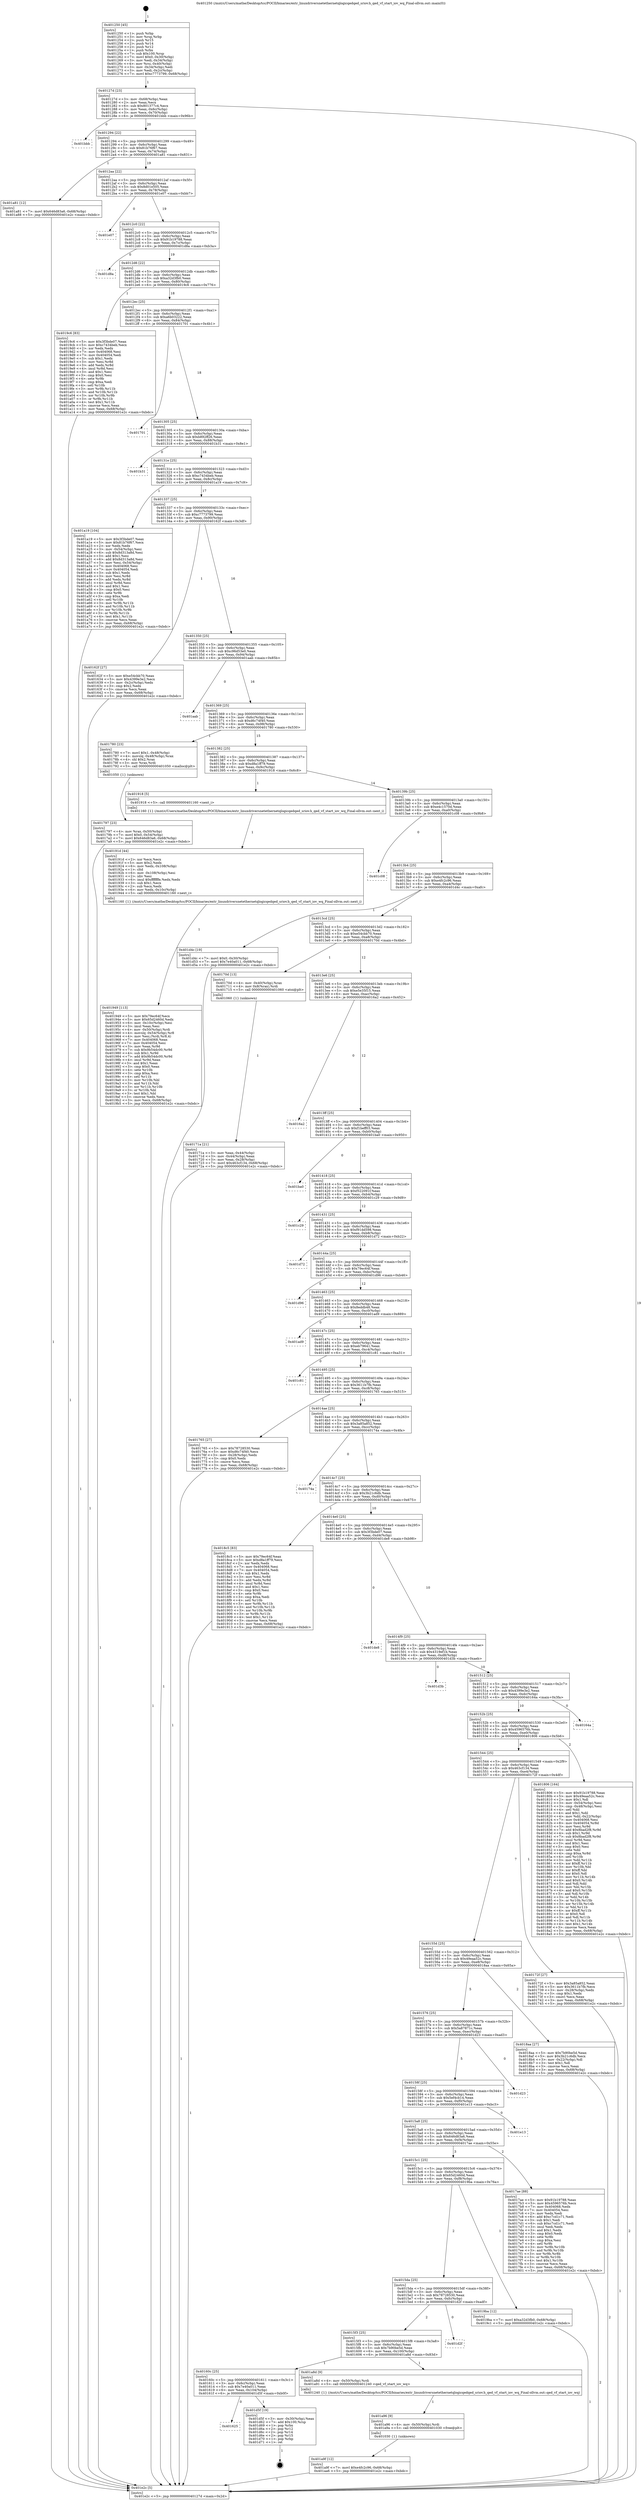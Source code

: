 digraph "0x401250" {
  label = "0x401250 (/mnt/c/Users/mathe/Desktop/tcc/POCII/binaries/extr_linuxdriversnetethernetqlogicqedqed_sriov.h_qed_vf_start_iov_wq_Final-ollvm.out::main(0))"
  labelloc = "t"
  node[shape=record]

  Entry [label="",width=0.3,height=0.3,shape=circle,fillcolor=black,style=filled]
  "0x40127d" [label="{
     0x40127d [23]\l
     | [instrs]\l
     &nbsp;&nbsp;0x40127d \<+3\>: mov -0x68(%rbp),%eax\l
     &nbsp;&nbsp;0x401280 \<+2\>: mov %eax,%ecx\l
     &nbsp;&nbsp;0x401282 \<+6\>: sub $0x801377c4,%ecx\l
     &nbsp;&nbsp;0x401288 \<+3\>: mov %eax,-0x6c(%rbp)\l
     &nbsp;&nbsp;0x40128b \<+3\>: mov %ecx,-0x70(%rbp)\l
     &nbsp;&nbsp;0x40128e \<+6\>: je 0000000000401bbb \<main+0x96b\>\l
  }"]
  "0x401bbb" [label="{
     0x401bbb\l
  }", style=dashed]
  "0x401294" [label="{
     0x401294 [22]\l
     | [instrs]\l
     &nbsp;&nbsp;0x401294 \<+5\>: jmp 0000000000401299 \<main+0x49\>\l
     &nbsp;&nbsp;0x401299 \<+3\>: mov -0x6c(%rbp),%eax\l
     &nbsp;&nbsp;0x40129c \<+5\>: sub $0x81b76f67,%eax\l
     &nbsp;&nbsp;0x4012a1 \<+3\>: mov %eax,-0x74(%rbp)\l
     &nbsp;&nbsp;0x4012a4 \<+6\>: je 0000000000401a81 \<main+0x831\>\l
  }"]
  Exit [label="",width=0.3,height=0.3,shape=circle,fillcolor=black,style=filled,peripheries=2]
  "0x401a81" [label="{
     0x401a81 [12]\l
     | [instrs]\l
     &nbsp;&nbsp;0x401a81 \<+7\>: movl $0x646d83a6,-0x68(%rbp)\l
     &nbsp;&nbsp;0x401a88 \<+5\>: jmp 0000000000401e2c \<main+0xbdc\>\l
  }"]
  "0x4012aa" [label="{
     0x4012aa [22]\l
     | [instrs]\l
     &nbsp;&nbsp;0x4012aa \<+5\>: jmp 00000000004012af \<main+0x5f\>\l
     &nbsp;&nbsp;0x4012af \<+3\>: mov -0x6c(%rbp),%eax\l
     &nbsp;&nbsp;0x4012b2 \<+5\>: sub $0x8d01e505,%eax\l
     &nbsp;&nbsp;0x4012b7 \<+3\>: mov %eax,-0x78(%rbp)\l
     &nbsp;&nbsp;0x4012ba \<+6\>: je 0000000000401e07 \<main+0xbb7\>\l
  }"]
  "0x401625" [label="{
     0x401625\l
  }", style=dashed]
  "0x401e07" [label="{
     0x401e07\l
  }", style=dashed]
  "0x4012c0" [label="{
     0x4012c0 [22]\l
     | [instrs]\l
     &nbsp;&nbsp;0x4012c0 \<+5\>: jmp 00000000004012c5 \<main+0x75\>\l
     &nbsp;&nbsp;0x4012c5 \<+3\>: mov -0x6c(%rbp),%eax\l
     &nbsp;&nbsp;0x4012c8 \<+5\>: sub $0x91b19788,%eax\l
     &nbsp;&nbsp;0x4012cd \<+3\>: mov %eax,-0x7c(%rbp)\l
     &nbsp;&nbsp;0x4012d0 \<+6\>: je 0000000000401d8a \<main+0xb3a\>\l
  }"]
  "0x401d5f" [label="{
     0x401d5f [19]\l
     | [instrs]\l
     &nbsp;&nbsp;0x401d5f \<+3\>: mov -0x30(%rbp),%eax\l
     &nbsp;&nbsp;0x401d62 \<+7\>: add $0x100,%rsp\l
     &nbsp;&nbsp;0x401d69 \<+1\>: pop %rbx\l
     &nbsp;&nbsp;0x401d6a \<+2\>: pop %r12\l
     &nbsp;&nbsp;0x401d6c \<+2\>: pop %r14\l
     &nbsp;&nbsp;0x401d6e \<+2\>: pop %r15\l
     &nbsp;&nbsp;0x401d70 \<+1\>: pop %rbp\l
     &nbsp;&nbsp;0x401d71 \<+1\>: ret\l
  }"]
  "0x401d8a" [label="{
     0x401d8a\l
  }", style=dashed]
  "0x4012d6" [label="{
     0x4012d6 [22]\l
     | [instrs]\l
     &nbsp;&nbsp;0x4012d6 \<+5\>: jmp 00000000004012db \<main+0x8b\>\l
     &nbsp;&nbsp;0x4012db \<+3\>: mov -0x6c(%rbp),%eax\l
     &nbsp;&nbsp;0x4012de \<+5\>: sub $0xa32d3fb0,%eax\l
     &nbsp;&nbsp;0x4012e3 \<+3\>: mov %eax,-0x80(%rbp)\l
     &nbsp;&nbsp;0x4012e6 \<+6\>: je 00000000004019c6 \<main+0x776\>\l
  }"]
  "0x401a9f" [label="{
     0x401a9f [12]\l
     | [instrs]\l
     &nbsp;&nbsp;0x401a9f \<+7\>: movl $0xe4fc2c96,-0x68(%rbp)\l
     &nbsp;&nbsp;0x401aa6 \<+5\>: jmp 0000000000401e2c \<main+0xbdc\>\l
  }"]
  "0x4019c6" [label="{
     0x4019c6 [83]\l
     | [instrs]\l
     &nbsp;&nbsp;0x4019c6 \<+5\>: mov $0x3f3bde07,%eax\l
     &nbsp;&nbsp;0x4019cb \<+5\>: mov $0xc7434beb,%ecx\l
     &nbsp;&nbsp;0x4019d0 \<+2\>: xor %edx,%edx\l
     &nbsp;&nbsp;0x4019d2 \<+7\>: mov 0x404068,%esi\l
     &nbsp;&nbsp;0x4019d9 \<+7\>: mov 0x404054,%edi\l
     &nbsp;&nbsp;0x4019e0 \<+3\>: sub $0x1,%edx\l
     &nbsp;&nbsp;0x4019e3 \<+3\>: mov %esi,%r8d\l
     &nbsp;&nbsp;0x4019e6 \<+3\>: add %edx,%r8d\l
     &nbsp;&nbsp;0x4019e9 \<+4\>: imul %r8d,%esi\l
     &nbsp;&nbsp;0x4019ed \<+3\>: and $0x1,%esi\l
     &nbsp;&nbsp;0x4019f0 \<+3\>: cmp $0x0,%esi\l
     &nbsp;&nbsp;0x4019f3 \<+4\>: sete %r9b\l
     &nbsp;&nbsp;0x4019f7 \<+3\>: cmp $0xa,%edi\l
     &nbsp;&nbsp;0x4019fa \<+4\>: setl %r10b\l
     &nbsp;&nbsp;0x4019fe \<+3\>: mov %r9b,%r11b\l
     &nbsp;&nbsp;0x401a01 \<+3\>: and %r10b,%r11b\l
     &nbsp;&nbsp;0x401a04 \<+3\>: xor %r10b,%r9b\l
     &nbsp;&nbsp;0x401a07 \<+3\>: or %r9b,%r11b\l
     &nbsp;&nbsp;0x401a0a \<+4\>: test $0x1,%r11b\l
     &nbsp;&nbsp;0x401a0e \<+3\>: cmovne %ecx,%eax\l
     &nbsp;&nbsp;0x401a11 \<+3\>: mov %eax,-0x68(%rbp)\l
     &nbsp;&nbsp;0x401a14 \<+5\>: jmp 0000000000401e2c \<main+0xbdc\>\l
  }"]
  "0x4012ec" [label="{
     0x4012ec [25]\l
     | [instrs]\l
     &nbsp;&nbsp;0x4012ec \<+5\>: jmp 00000000004012f1 \<main+0xa1\>\l
     &nbsp;&nbsp;0x4012f1 \<+3\>: mov -0x6c(%rbp),%eax\l
     &nbsp;&nbsp;0x4012f4 \<+5\>: sub $0xa6b03222,%eax\l
     &nbsp;&nbsp;0x4012f9 \<+6\>: mov %eax,-0x84(%rbp)\l
     &nbsp;&nbsp;0x4012ff \<+6\>: je 0000000000401701 \<main+0x4b1\>\l
  }"]
  "0x401a96" [label="{
     0x401a96 [9]\l
     | [instrs]\l
     &nbsp;&nbsp;0x401a96 \<+4\>: mov -0x50(%rbp),%rdi\l
     &nbsp;&nbsp;0x401a9a \<+5\>: call 0000000000401030 \<free@plt\>\l
     | [calls]\l
     &nbsp;&nbsp;0x401030 \{1\} (unknown)\l
  }"]
  "0x401701" [label="{
     0x401701\l
  }", style=dashed]
  "0x401305" [label="{
     0x401305 [25]\l
     | [instrs]\l
     &nbsp;&nbsp;0x401305 \<+5\>: jmp 000000000040130a \<main+0xba\>\l
     &nbsp;&nbsp;0x40130a \<+3\>: mov -0x6c(%rbp),%eax\l
     &nbsp;&nbsp;0x40130d \<+5\>: sub $0xb892ff26,%eax\l
     &nbsp;&nbsp;0x401312 \<+6\>: mov %eax,-0x88(%rbp)\l
     &nbsp;&nbsp;0x401318 \<+6\>: je 0000000000401b31 \<main+0x8e1\>\l
  }"]
  "0x40160c" [label="{
     0x40160c [25]\l
     | [instrs]\l
     &nbsp;&nbsp;0x40160c \<+5\>: jmp 0000000000401611 \<main+0x3c1\>\l
     &nbsp;&nbsp;0x401611 \<+3\>: mov -0x6c(%rbp),%eax\l
     &nbsp;&nbsp;0x401614 \<+5\>: sub $0x7e40a011,%eax\l
     &nbsp;&nbsp;0x401619 \<+6\>: mov %eax,-0x104(%rbp)\l
     &nbsp;&nbsp;0x40161f \<+6\>: je 0000000000401d5f \<main+0xb0f\>\l
  }"]
  "0x401b31" [label="{
     0x401b31\l
  }", style=dashed]
  "0x40131e" [label="{
     0x40131e [25]\l
     | [instrs]\l
     &nbsp;&nbsp;0x40131e \<+5\>: jmp 0000000000401323 \<main+0xd3\>\l
     &nbsp;&nbsp;0x401323 \<+3\>: mov -0x6c(%rbp),%eax\l
     &nbsp;&nbsp;0x401326 \<+5\>: sub $0xc7434beb,%eax\l
     &nbsp;&nbsp;0x40132b \<+6\>: mov %eax,-0x8c(%rbp)\l
     &nbsp;&nbsp;0x401331 \<+6\>: je 0000000000401a19 \<main+0x7c9\>\l
  }"]
  "0x401a8d" [label="{
     0x401a8d [9]\l
     | [instrs]\l
     &nbsp;&nbsp;0x401a8d \<+4\>: mov -0x50(%rbp),%rdi\l
     &nbsp;&nbsp;0x401a91 \<+5\>: call 0000000000401240 \<qed_vf_start_iov_wq\>\l
     | [calls]\l
     &nbsp;&nbsp;0x401240 \{1\} (/mnt/c/Users/mathe/Desktop/tcc/POCII/binaries/extr_linuxdriversnetethernetqlogicqedqed_sriov.h_qed_vf_start_iov_wq_Final-ollvm.out::qed_vf_start_iov_wq)\l
  }"]
  "0x401a19" [label="{
     0x401a19 [104]\l
     | [instrs]\l
     &nbsp;&nbsp;0x401a19 \<+5\>: mov $0x3f3bde07,%eax\l
     &nbsp;&nbsp;0x401a1e \<+5\>: mov $0x81b76f67,%ecx\l
     &nbsp;&nbsp;0x401a23 \<+2\>: xor %edx,%edx\l
     &nbsp;&nbsp;0x401a25 \<+3\>: mov -0x54(%rbp),%esi\l
     &nbsp;&nbsp;0x401a28 \<+6\>: sub $0x8d313a8d,%esi\l
     &nbsp;&nbsp;0x401a2e \<+3\>: add $0x1,%esi\l
     &nbsp;&nbsp;0x401a31 \<+6\>: add $0x8d313a8d,%esi\l
     &nbsp;&nbsp;0x401a37 \<+3\>: mov %esi,-0x54(%rbp)\l
     &nbsp;&nbsp;0x401a3a \<+7\>: mov 0x404068,%esi\l
     &nbsp;&nbsp;0x401a41 \<+7\>: mov 0x404054,%edi\l
     &nbsp;&nbsp;0x401a48 \<+3\>: sub $0x1,%edx\l
     &nbsp;&nbsp;0x401a4b \<+3\>: mov %esi,%r8d\l
     &nbsp;&nbsp;0x401a4e \<+3\>: add %edx,%r8d\l
     &nbsp;&nbsp;0x401a51 \<+4\>: imul %r8d,%esi\l
     &nbsp;&nbsp;0x401a55 \<+3\>: and $0x1,%esi\l
     &nbsp;&nbsp;0x401a58 \<+3\>: cmp $0x0,%esi\l
     &nbsp;&nbsp;0x401a5b \<+4\>: sete %r9b\l
     &nbsp;&nbsp;0x401a5f \<+3\>: cmp $0xa,%edi\l
     &nbsp;&nbsp;0x401a62 \<+4\>: setl %r10b\l
     &nbsp;&nbsp;0x401a66 \<+3\>: mov %r9b,%r11b\l
     &nbsp;&nbsp;0x401a69 \<+3\>: and %r10b,%r11b\l
     &nbsp;&nbsp;0x401a6c \<+3\>: xor %r10b,%r9b\l
     &nbsp;&nbsp;0x401a6f \<+3\>: or %r9b,%r11b\l
     &nbsp;&nbsp;0x401a72 \<+4\>: test $0x1,%r11b\l
     &nbsp;&nbsp;0x401a76 \<+3\>: cmovne %ecx,%eax\l
     &nbsp;&nbsp;0x401a79 \<+3\>: mov %eax,-0x68(%rbp)\l
     &nbsp;&nbsp;0x401a7c \<+5\>: jmp 0000000000401e2c \<main+0xbdc\>\l
  }"]
  "0x401337" [label="{
     0x401337 [25]\l
     | [instrs]\l
     &nbsp;&nbsp;0x401337 \<+5\>: jmp 000000000040133c \<main+0xec\>\l
     &nbsp;&nbsp;0x40133c \<+3\>: mov -0x6c(%rbp),%eax\l
     &nbsp;&nbsp;0x40133f \<+5\>: sub $0xc7773799,%eax\l
     &nbsp;&nbsp;0x401344 \<+6\>: mov %eax,-0x90(%rbp)\l
     &nbsp;&nbsp;0x40134a \<+6\>: je 000000000040162f \<main+0x3df\>\l
  }"]
  "0x4015f3" [label="{
     0x4015f3 [25]\l
     | [instrs]\l
     &nbsp;&nbsp;0x4015f3 \<+5\>: jmp 00000000004015f8 \<main+0x3a8\>\l
     &nbsp;&nbsp;0x4015f8 \<+3\>: mov -0x6c(%rbp),%eax\l
     &nbsp;&nbsp;0x4015fb \<+5\>: sub $0x7b90be5d,%eax\l
     &nbsp;&nbsp;0x401600 \<+6\>: mov %eax,-0x100(%rbp)\l
     &nbsp;&nbsp;0x401606 \<+6\>: je 0000000000401a8d \<main+0x83d\>\l
  }"]
  "0x40162f" [label="{
     0x40162f [27]\l
     | [instrs]\l
     &nbsp;&nbsp;0x40162f \<+5\>: mov $0xe54cbb70,%eax\l
     &nbsp;&nbsp;0x401634 \<+5\>: mov $0x4399e3e2,%ecx\l
     &nbsp;&nbsp;0x401639 \<+3\>: mov -0x2c(%rbp),%edx\l
     &nbsp;&nbsp;0x40163c \<+3\>: cmp $0x2,%edx\l
     &nbsp;&nbsp;0x40163f \<+3\>: cmovne %ecx,%eax\l
     &nbsp;&nbsp;0x401642 \<+3\>: mov %eax,-0x68(%rbp)\l
     &nbsp;&nbsp;0x401645 \<+5\>: jmp 0000000000401e2c \<main+0xbdc\>\l
  }"]
  "0x401350" [label="{
     0x401350 [25]\l
     | [instrs]\l
     &nbsp;&nbsp;0x401350 \<+5\>: jmp 0000000000401355 \<main+0x105\>\l
     &nbsp;&nbsp;0x401355 \<+3\>: mov -0x6c(%rbp),%eax\l
     &nbsp;&nbsp;0x401358 \<+5\>: sub $0xc96d53e0,%eax\l
     &nbsp;&nbsp;0x40135d \<+6\>: mov %eax,-0x94(%rbp)\l
     &nbsp;&nbsp;0x401363 \<+6\>: je 0000000000401aab \<main+0x85b\>\l
  }"]
  "0x401e2c" [label="{
     0x401e2c [5]\l
     | [instrs]\l
     &nbsp;&nbsp;0x401e2c \<+5\>: jmp 000000000040127d \<main+0x2d\>\l
  }"]
  "0x401250" [label="{
     0x401250 [45]\l
     | [instrs]\l
     &nbsp;&nbsp;0x401250 \<+1\>: push %rbp\l
     &nbsp;&nbsp;0x401251 \<+3\>: mov %rsp,%rbp\l
     &nbsp;&nbsp;0x401254 \<+2\>: push %r15\l
     &nbsp;&nbsp;0x401256 \<+2\>: push %r14\l
     &nbsp;&nbsp;0x401258 \<+2\>: push %r12\l
     &nbsp;&nbsp;0x40125a \<+1\>: push %rbx\l
     &nbsp;&nbsp;0x40125b \<+7\>: sub $0x100,%rsp\l
     &nbsp;&nbsp;0x401262 \<+7\>: movl $0x0,-0x30(%rbp)\l
     &nbsp;&nbsp;0x401269 \<+3\>: mov %edi,-0x34(%rbp)\l
     &nbsp;&nbsp;0x40126c \<+4\>: mov %rsi,-0x40(%rbp)\l
     &nbsp;&nbsp;0x401270 \<+3\>: mov -0x34(%rbp),%edi\l
     &nbsp;&nbsp;0x401273 \<+3\>: mov %edi,-0x2c(%rbp)\l
     &nbsp;&nbsp;0x401276 \<+7\>: movl $0xc7773799,-0x68(%rbp)\l
  }"]
  "0x401d2f" [label="{
     0x401d2f\l
  }", style=dashed]
  "0x401aab" [label="{
     0x401aab\l
  }", style=dashed]
  "0x401369" [label="{
     0x401369 [25]\l
     | [instrs]\l
     &nbsp;&nbsp;0x401369 \<+5\>: jmp 000000000040136e \<main+0x11e\>\l
     &nbsp;&nbsp;0x40136e \<+3\>: mov -0x6c(%rbp),%eax\l
     &nbsp;&nbsp;0x401371 \<+5\>: sub $0xd6c74f40,%eax\l
     &nbsp;&nbsp;0x401376 \<+6\>: mov %eax,-0x98(%rbp)\l
     &nbsp;&nbsp;0x40137c \<+6\>: je 0000000000401780 \<main+0x530\>\l
  }"]
  "0x4015da" [label="{
     0x4015da [25]\l
     | [instrs]\l
     &nbsp;&nbsp;0x4015da \<+5\>: jmp 00000000004015df \<main+0x38f\>\l
     &nbsp;&nbsp;0x4015df \<+3\>: mov -0x6c(%rbp),%eax\l
     &nbsp;&nbsp;0x4015e2 \<+5\>: sub $0x78728530,%eax\l
     &nbsp;&nbsp;0x4015e7 \<+6\>: mov %eax,-0xfc(%rbp)\l
     &nbsp;&nbsp;0x4015ed \<+6\>: je 0000000000401d2f \<main+0xadf\>\l
  }"]
  "0x401780" [label="{
     0x401780 [23]\l
     | [instrs]\l
     &nbsp;&nbsp;0x401780 \<+7\>: movl $0x1,-0x48(%rbp)\l
     &nbsp;&nbsp;0x401787 \<+4\>: movslq -0x48(%rbp),%rax\l
     &nbsp;&nbsp;0x40178b \<+4\>: shl $0x2,%rax\l
     &nbsp;&nbsp;0x40178f \<+3\>: mov %rax,%rdi\l
     &nbsp;&nbsp;0x401792 \<+5\>: call 0000000000401050 \<malloc@plt\>\l
     | [calls]\l
     &nbsp;&nbsp;0x401050 \{1\} (unknown)\l
  }"]
  "0x401382" [label="{
     0x401382 [25]\l
     | [instrs]\l
     &nbsp;&nbsp;0x401382 \<+5\>: jmp 0000000000401387 \<main+0x137\>\l
     &nbsp;&nbsp;0x401387 \<+3\>: mov -0x6c(%rbp),%eax\l
     &nbsp;&nbsp;0x40138a \<+5\>: sub $0xd8a1ff79,%eax\l
     &nbsp;&nbsp;0x40138f \<+6\>: mov %eax,-0x9c(%rbp)\l
     &nbsp;&nbsp;0x401395 \<+6\>: je 0000000000401918 \<main+0x6c8\>\l
  }"]
  "0x4019ba" [label="{
     0x4019ba [12]\l
     | [instrs]\l
     &nbsp;&nbsp;0x4019ba \<+7\>: movl $0xa32d3fb0,-0x68(%rbp)\l
     &nbsp;&nbsp;0x4019c1 \<+5\>: jmp 0000000000401e2c \<main+0xbdc\>\l
  }"]
  "0x401918" [label="{
     0x401918 [5]\l
     | [instrs]\l
     &nbsp;&nbsp;0x401918 \<+5\>: call 0000000000401160 \<next_i\>\l
     | [calls]\l
     &nbsp;&nbsp;0x401160 \{1\} (/mnt/c/Users/mathe/Desktop/tcc/POCII/binaries/extr_linuxdriversnetethernetqlogicqedqed_sriov.h_qed_vf_start_iov_wq_Final-ollvm.out::next_i)\l
  }"]
  "0x40139b" [label="{
     0x40139b [25]\l
     | [instrs]\l
     &nbsp;&nbsp;0x40139b \<+5\>: jmp 00000000004013a0 \<main+0x150\>\l
     &nbsp;&nbsp;0x4013a0 \<+3\>: mov -0x6c(%rbp),%eax\l
     &nbsp;&nbsp;0x4013a3 \<+5\>: sub $0xe4c1570d,%eax\l
     &nbsp;&nbsp;0x4013a8 \<+6\>: mov %eax,-0xa0(%rbp)\l
     &nbsp;&nbsp;0x4013ae \<+6\>: je 0000000000401c08 \<main+0x9b8\>\l
  }"]
  "0x401949" [label="{
     0x401949 [113]\l
     | [instrs]\l
     &nbsp;&nbsp;0x401949 \<+5\>: mov $0x79ec64f,%ecx\l
     &nbsp;&nbsp;0x40194e \<+5\>: mov $0x65d2460d,%edx\l
     &nbsp;&nbsp;0x401953 \<+6\>: mov -0x10c(%rbp),%esi\l
     &nbsp;&nbsp;0x401959 \<+3\>: imul %eax,%esi\l
     &nbsp;&nbsp;0x40195c \<+4\>: mov -0x50(%rbp),%rdi\l
     &nbsp;&nbsp;0x401960 \<+4\>: movslq -0x54(%rbp),%r8\l
     &nbsp;&nbsp;0x401964 \<+4\>: mov %esi,(%rdi,%r8,4)\l
     &nbsp;&nbsp;0x401968 \<+7\>: mov 0x404068,%eax\l
     &nbsp;&nbsp;0x40196f \<+7\>: mov 0x404054,%esi\l
     &nbsp;&nbsp;0x401976 \<+3\>: mov %eax,%r9d\l
     &nbsp;&nbsp;0x401979 \<+7\>: sub $0x9b54dc00,%r9d\l
     &nbsp;&nbsp;0x401980 \<+4\>: sub $0x1,%r9d\l
     &nbsp;&nbsp;0x401984 \<+7\>: add $0x9b54dc00,%r9d\l
     &nbsp;&nbsp;0x40198b \<+4\>: imul %r9d,%eax\l
     &nbsp;&nbsp;0x40198f \<+3\>: and $0x1,%eax\l
     &nbsp;&nbsp;0x401992 \<+3\>: cmp $0x0,%eax\l
     &nbsp;&nbsp;0x401995 \<+4\>: sete %r10b\l
     &nbsp;&nbsp;0x401999 \<+3\>: cmp $0xa,%esi\l
     &nbsp;&nbsp;0x40199c \<+4\>: setl %r11b\l
     &nbsp;&nbsp;0x4019a0 \<+3\>: mov %r10b,%bl\l
     &nbsp;&nbsp;0x4019a3 \<+3\>: and %r11b,%bl\l
     &nbsp;&nbsp;0x4019a6 \<+3\>: xor %r11b,%r10b\l
     &nbsp;&nbsp;0x4019a9 \<+3\>: or %r10b,%bl\l
     &nbsp;&nbsp;0x4019ac \<+3\>: test $0x1,%bl\l
     &nbsp;&nbsp;0x4019af \<+3\>: cmovne %edx,%ecx\l
     &nbsp;&nbsp;0x4019b2 \<+3\>: mov %ecx,-0x68(%rbp)\l
     &nbsp;&nbsp;0x4019b5 \<+5\>: jmp 0000000000401e2c \<main+0xbdc\>\l
  }"]
  "0x401c08" [label="{
     0x401c08\l
  }", style=dashed]
  "0x4013b4" [label="{
     0x4013b4 [25]\l
     | [instrs]\l
     &nbsp;&nbsp;0x4013b4 \<+5\>: jmp 00000000004013b9 \<main+0x169\>\l
     &nbsp;&nbsp;0x4013b9 \<+3\>: mov -0x6c(%rbp),%eax\l
     &nbsp;&nbsp;0x4013bc \<+5\>: sub $0xe4fc2c96,%eax\l
     &nbsp;&nbsp;0x4013c1 \<+6\>: mov %eax,-0xa4(%rbp)\l
     &nbsp;&nbsp;0x4013c7 \<+6\>: je 0000000000401d4c \<main+0xafc\>\l
  }"]
  "0x40191d" [label="{
     0x40191d [44]\l
     | [instrs]\l
     &nbsp;&nbsp;0x40191d \<+2\>: xor %ecx,%ecx\l
     &nbsp;&nbsp;0x40191f \<+5\>: mov $0x2,%edx\l
     &nbsp;&nbsp;0x401924 \<+6\>: mov %edx,-0x108(%rbp)\l
     &nbsp;&nbsp;0x40192a \<+1\>: cltd\l
     &nbsp;&nbsp;0x40192b \<+6\>: mov -0x108(%rbp),%esi\l
     &nbsp;&nbsp;0x401931 \<+2\>: idiv %esi\l
     &nbsp;&nbsp;0x401933 \<+6\>: imul $0xfffffffe,%edx,%edx\l
     &nbsp;&nbsp;0x401939 \<+3\>: sub $0x1,%ecx\l
     &nbsp;&nbsp;0x40193c \<+2\>: sub %ecx,%edx\l
     &nbsp;&nbsp;0x40193e \<+6\>: mov %edx,-0x10c(%rbp)\l
     &nbsp;&nbsp;0x401944 \<+5\>: call 0000000000401160 \<next_i\>\l
     | [calls]\l
     &nbsp;&nbsp;0x401160 \{1\} (/mnt/c/Users/mathe/Desktop/tcc/POCII/binaries/extr_linuxdriversnetethernetqlogicqedqed_sriov.h_qed_vf_start_iov_wq_Final-ollvm.out::next_i)\l
  }"]
  "0x401d4c" [label="{
     0x401d4c [19]\l
     | [instrs]\l
     &nbsp;&nbsp;0x401d4c \<+7\>: movl $0x0,-0x30(%rbp)\l
     &nbsp;&nbsp;0x401d53 \<+7\>: movl $0x7e40a011,-0x68(%rbp)\l
     &nbsp;&nbsp;0x401d5a \<+5\>: jmp 0000000000401e2c \<main+0xbdc\>\l
  }"]
  "0x4013cd" [label="{
     0x4013cd [25]\l
     | [instrs]\l
     &nbsp;&nbsp;0x4013cd \<+5\>: jmp 00000000004013d2 \<main+0x182\>\l
     &nbsp;&nbsp;0x4013d2 \<+3\>: mov -0x6c(%rbp),%eax\l
     &nbsp;&nbsp;0x4013d5 \<+5\>: sub $0xe54cbb70,%eax\l
     &nbsp;&nbsp;0x4013da \<+6\>: mov %eax,-0xa8(%rbp)\l
     &nbsp;&nbsp;0x4013e0 \<+6\>: je 000000000040170d \<main+0x4bd\>\l
  }"]
  "0x4015c1" [label="{
     0x4015c1 [25]\l
     | [instrs]\l
     &nbsp;&nbsp;0x4015c1 \<+5\>: jmp 00000000004015c6 \<main+0x376\>\l
     &nbsp;&nbsp;0x4015c6 \<+3\>: mov -0x6c(%rbp),%eax\l
     &nbsp;&nbsp;0x4015c9 \<+5\>: sub $0x65d2460d,%eax\l
     &nbsp;&nbsp;0x4015ce \<+6\>: mov %eax,-0xf8(%rbp)\l
     &nbsp;&nbsp;0x4015d4 \<+6\>: je 00000000004019ba \<main+0x76a\>\l
  }"]
  "0x40170d" [label="{
     0x40170d [13]\l
     | [instrs]\l
     &nbsp;&nbsp;0x40170d \<+4\>: mov -0x40(%rbp),%rax\l
     &nbsp;&nbsp;0x401711 \<+4\>: mov 0x8(%rax),%rdi\l
     &nbsp;&nbsp;0x401715 \<+5\>: call 0000000000401060 \<atoi@plt\>\l
     | [calls]\l
     &nbsp;&nbsp;0x401060 \{1\} (unknown)\l
  }"]
  "0x4013e6" [label="{
     0x4013e6 [25]\l
     | [instrs]\l
     &nbsp;&nbsp;0x4013e6 \<+5\>: jmp 00000000004013eb \<main+0x19b\>\l
     &nbsp;&nbsp;0x4013eb \<+3\>: mov -0x6c(%rbp),%eax\l
     &nbsp;&nbsp;0x4013ee \<+5\>: sub $0xe5e35f15,%eax\l
     &nbsp;&nbsp;0x4013f3 \<+6\>: mov %eax,-0xac(%rbp)\l
     &nbsp;&nbsp;0x4013f9 \<+6\>: je 00000000004016a2 \<main+0x452\>\l
  }"]
  "0x40171a" [label="{
     0x40171a [21]\l
     | [instrs]\l
     &nbsp;&nbsp;0x40171a \<+3\>: mov %eax,-0x44(%rbp)\l
     &nbsp;&nbsp;0x40171d \<+3\>: mov -0x44(%rbp),%eax\l
     &nbsp;&nbsp;0x401720 \<+3\>: mov %eax,-0x28(%rbp)\l
     &nbsp;&nbsp;0x401723 \<+7\>: movl $0x463cf134,-0x68(%rbp)\l
     &nbsp;&nbsp;0x40172a \<+5\>: jmp 0000000000401e2c \<main+0xbdc\>\l
  }"]
  "0x4017ae" [label="{
     0x4017ae [88]\l
     | [instrs]\l
     &nbsp;&nbsp;0x4017ae \<+5\>: mov $0x91b19788,%eax\l
     &nbsp;&nbsp;0x4017b3 \<+5\>: mov $0x4596576b,%ecx\l
     &nbsp;&nbsp;0x4017b8 \<+7\>: mov 0x404068,%edx\l
     &nbsp;&nbsp;0x4017bf \<+7\>: mov 0x404054,%esi\l
     &nbsp;&nbsp;0x4017c6 \<+2\>: mov %edx,%edi\l
     &nbsp;&nbsp;0x4017c8 \<+6\>: add $0xc7cd1c71,%edi\l
     &nbsp;&nbsp;0x4017ce \<+3\>: sub $0x1,%edi\l
     &nbsp;&nbsp;0x4017d1 \<+6\>: sub $0xc7cd1c71,%edi\l
     &nbsp;&nbsp;0x4017d7 \<+3\>: imul %edi,%edx\l
     &nbsp;&nbsp;0x4017da \<+3\>: and $0x1,%edx\l
     &nbsp;&nbsp;0x4017dd \<+3\>: cmp $0x0,%edx\l
     &nbsp;&nbsp;0x4017e0 \<+4\>: sete %r8b\l
     &nbsp;&nbsp;0x4017e4 \<+3\>: cmp $0xa,%esi\l
     &nbsp;&nbsp;0x4017e7 \<+4\>: setl %r9b\l
     &nbsp;&nbsp;0x4017eb \<+3\>: mov %r8b,%r10b\l
     &nbsp;&nbsp;0x4017ee \<+3\>: and %r9b,%r10b\l
     &nbsp;&nbsp;0x4017f1 \<+3\>: xor %r9b,%r8b\l
     &nbsp;&nbsp;0x4017f4 \<+3\>: or %r8b,%r10b\l
     &nbsp;&nbsp;0x4017f7 \<+4\>: test $0x1,%r10b\l
     &nbsp;&nbsp;0x4017fb \<+3\>: cmovne %ecx,%eax\l
     &nbsp;&nbsp;0x4017fe \<+3\>: mov %eax,-0x68(%rbp)\l
     &nbsp;&nbsp;0x401801 \<+5\>: jmp 0000000000401e2c \<main+0xbdc\>\l
  }"]
  "0x4016a2" [label="{
     0x4016a2\l
  }", style=dashed]
  "0x4013ff" [label="{
     0x4013ff [25]\l
     | [instrs]\l
     &nbsp;&nbsp;0x4013ff \<+5\>: jmp 0000000000401404 \<main+0x1b4\>\l
     &nbsp;&nbsp;0x401404 \<+3\>: mov -0x6c(%rbp),%eax\l
     &nbsp;&nbsp;0x401407 \<+5\>: sub $0xf1beff03,%eax\l
     &nbsp;&nbsp;0x40140c \<+6\>: mov %eax,-0xb0(%rbp)\l
     &nbsp;&nbsp;0x401412 \<+6\>: je 0000000000401ba0 \<main+0x950\>\l
  }"]
  "0x4015a8" [label="{
     0x4015a8 [25]\l
     | [instrs]\l
     &nbsp;&nbsp;0x4015a8 \<+5\>: jmp 00000000004015ad \<main+0x35d\>\l
     &nbsp;&nbsp;0x4015ad \<+3\>: mov -0x6c(%rbp),%eax\l
     &nbsp;&nbsp;0x4015b0 \<+5\>: sub $0x646d83a6,%eax\l
     &nbsp;&nbsp;0x4015b5 \<+6\>: mov %eax,-0xf4(%rbp)\l
     &nbsp;&nbsp;0x4015bb \<+6\>: je 00000000004017ae \<main+0x55e\>\l
  }"]
  "0x401ba0" [label="{
     0x401ba0\l
  }", style=dashed]
  "0x401418" [label="{
     0x401418 [25]\l
     | [instrs]\l
     &nbsp;&nbsp;0x401418 \<+5\>: jmp 000000000040141d \<main+0x1cd\>\l
     &nbsp;&nbsp;0x40141d \<+3\>: mov -0x6c(%rbp),%eax\l
     &nbsp;&nbsp;0x401420 \<+5\>: sub $0xf522091f,%eax\l
     &nbsp;&nbsp;0x401425 \<+6\>: mov %eax,-0xb4(%rbp)\l
     &nbsp;&nbsp;0x40142b \<+6\>: je 0000000000401c29 \<main+0x9d9\>\l
  }"]
  "0x401e13" [label="{
     0x401e13\l
  }", style=dashed]
  "0x401c29" [label="{
     0x401c29\l
  }", style=dashed]
  "0x401431" [label="{
     0x401431 [25]\l
     | [instrs]\l
     &nbsp;&nbsp;0x401431 \<+5\>: jmp 0000000000401436 \<main+0x1e6\>\l
     &nbsp;&nbsp;0x401436 \<+3\>: mov -0x6c(%rbp),%eax\l
     &nbsp;&nbsp;0x401439 \<+5\>: sub $0xf91dd598,%eax\l
     &nbsp;&nbsp;0x40143e \<+6\>: mov %eax,-0xb8(%rbp)\l
     &nbsp;&nbsp;0x401444 \<+6\>: je 0000000000401d72 \<main+0xb22\>\l
  }"]
  "0x40158f" [label="{
     0x40158f [25]\l
     | [instrs]\l
     &nbsp;&nbsp;0x40158f \<+5\>: jmp 0000000000401594 \<main+0x344\>\l
     &nbsp;&nbsp;0x401594 \<+3\>: mov -0x6c(%rbp),%eax\l
     &nbsp;&nbsp;0x401597 \<+5\>: sub $0x5ef4cb14,%eax\l
     &nbsp;&nbsp;0x40159c \<+6\>: mov %eax,-0xf0(%rbp)\l
     &nbsp;&nbsp;0x4015a2 \<+6\>: je 0000000000401e13 \<main+0xbc3\>\l
  }"]
  "0x401d72" [label="{
     0x401d72\l
  }", style=dashed]
  "0x40144a" [label="{
     0x40144a [25]\l
     | [instrs]\l
     &nbsp;&nbsp;0x40144a \<+5\>: jmp 000000000040144f \<main+0x1ff\>\l
     &nbsp;&nbsp;0x40144f \<+3\>: mov -0x6c(%rbp),%eax\l
     &nbsp;&nbsp;0x401452 \<+5\>: sub $0x79ec64f,%eax\l
     &nbsp;&nbsp;0x401457 \<+6\>: mov %eax,-0xbc(%rbp)\l
     &nbsp;&nbsp;0x40145d \<+6\>: je 0000000000401d96 \<main+0xb46\>\l
  }"]
  "0x401d23" [label="{
     0x401d23\l
  }", style=dashed]
  "0x401d96" [label="{
     0x401d96\l
  }", style=dashed]
  "0x401463" [label="{
     0x401463 [25]\l
     | [instrs]\l
     &nbsp;&nbsp;0x401463 \<+5\>: jmp 0000000000401468 \<main+0x218\>\l
     &nbsp;&nbsp;0x401468 \<+3\>: mov -0x6c(%rbp),%eax\l
     &nbsp;&nbsp;0x40146b \<+5\>: sub $0x8eddb48,%eax\l
     &nbsp;&nbsp;0x401470 \<+6\>: mov %eax,-0xc0(%rbp)\l
     &nbsp;&nbsp;0x401476 \<+6\>: je 0000000000401ad9 \<main+0x889\>\l
  }"]
  "0x401576" [label="{
     0x401576 [25]\l
     | [instrs]\l
     &nbsp;&nbsp;0x401576 \<+5\>: jmp 000000000040157b \<main+0x32b\>\l
     &nbsp;&nbsp;0x40157b \<+3\>: mov -0x6c(%rbp),%eax\l
     &nbsp;&nbsp;0x40157e \<+5\>: sub $0x5a87871c,%eax\l
     &nbsp;&nbsp;0x401583 \<+6\>: mov %eax,-0xec(%rbp)\l
     &nbsp;&nbsp;0x401589 \<+6\>: je 0000000000401d23 \<main+0xad3\>\l
  }"]
  "0x401ad9" [label="{
     0x401ad9\l
  }", style=dashed]
  "0x40147c" [label="{
     0x40147c [25]\l
     | [instrs]\l
     &nbsp;&nbsp;0x40147c \<+5\>: jmp 0000000000401481 \<main+0x231\>\l
     &nbsp;&nbsp;0x401481 \<+3\>: mov -0x6c(%rbp),%eax\l
     &nbsp;&nbsp;0x401484 \<+5\>: sub $0xeb79641,%eax\l
     &nbsp;&nbsp;0x401489 \<+6\>: mov %eax,-0xc4(%rbp)\l
     &nbsp;&nbsp;0x40148f \<+6\>: je 0000000000401c81 \<main+0xa31\>\l
  }"]
  "0x4018aa" [label="{
     0x4018aa [27]\l
     | [instrs]\l
     &nbsp;&nbsp;0x4018aa \<+5\>: mov $0x7b90be5d,%eax\l
     &nbsp;&nbsp;0x4018af \<+5\>: mov $0x3b21c6db,%ecx\l
     &nbsp;&nbsp;0x4018b4 \<+3\>: mov -0x22(%rbp),%dl\l
     &nbsp;&nbsp;0x4018b7 \<+3\>: test $0x1,%dl\l
     &nbsp;&nbsp;0x4018ba \<+3\>: cmovne %ecx,%eax\l
     &nbsp;&nbsp;0x4018bd \<+3\>: mov %eax,-0x68(%rbp)\l
     &nbsp;&nbsp;0x4018c0 \<+5\>: jmp 0000000000401e2c \<main+0xbdc\>\l
  }"]
  "0x401c81" [label="{
     0x401c81\l
  }", style=dashed]
  "0x401495" [label="{
     0x401495 [25]\l
     | [instrs]\l
     &nbsp;&nbsp;0x401495 \<+5\>: jmp 000000000040149a \<main+0x24a\>\l
     &nbsp;&nbsp;0x40149a \<+3\>: mov -0x6c(%rbp),%eax\l
     &nbsp;&nbsp;0x40149d \<+5\>: sub $0x3611b7fb,%eax\l
     &nbsp;&nbsp;0x4014a2 \<+6\>: mov %eax,-0xc8(%rbp)\l
     &nbsp;&nbsp;0x4014a8 \<+6\>: je 0000000000401765 \<main+0x515\>\l
  }"]
  "0x401797" [label="{
     0x401797 [23]\l
     | [instrs]\l
     &nbsp;&nbsp;0x401797 \<+4\>: mov %rax,-0x50(%rbp)\l
     &nbsp;&nbsp;0x40179b \<+7\>: movl $0x0,-0x54(%rbp)\l
     &nbsp;&nbsp;0x4017a2 \<+7\>: movl $0x646d83a6,-0x68(%rbp)\l
     &nbsp;&nbsp;0x4017a9 \<+5\>: jmp 0000000000401e2c \<main+0xbdc\>\l
  }"]
  "0x401765" [label="{
     0x401765 [27]\l
     | [instrs]\l
     &nbsp;&nbsp;0x401765 \<+5\>: mov $0x78728530,%eax\l
     &nbsp;&nbsp;0x40176a \<+5\>: mov $0xd6c74f40,%ecx\l
     &nbsp;&nbsp;0x40176f \<+3\>: mov -0x28(%rbp),%edx\l
     &nbsp;&nbsp;0x401772 \<+3\>: cmp $0x0,%edx\l
     &nbsp;&nbsp;0x401775 \<+3\>: cmove %ecx,%eax\l
     &nbsp;&nbsp;0x401778 \<+3\>: mov %eax,-0x68(%rbp)\l
     &nbsp;&nbsp;0x40177b \<+5\>: jmp 0000000000401e2c \<main+0xbdc\>\l
  }"]
  "0x4014ae" [label="{
     0x4014ae [25]\l
     | [instrs]\l
     &nbsp;&nbsp;0x4014ae \<+5\>: jmp 00000000004014b3 \<main+0x263\>\l
     &nbsp;&nbsp;0x4014b3 \<+3\>: mov -0x6c(%rbp),%eax\l
     &nbsp;&nbsp;0x4014b6 \<+5\>: sub $0x3a85a852,%eax\l
     &nbsp;&nbsp;0x4014bb \<+6\>: mov %eax,-0xcc(%rbp)\l
     &nbsp;&nbsp;0x4014c1 \<+6\>: je 000000000040174a \<main+0x4fa\>\l
  }"]
  "0x40155d" [label="{
     0x40155d [25]\l
     | [instrs]\l
     &nbsp;&nbsp;0x40155d \<+5\>: jmp 0000000000401562 \<main+0x312\>\l
     &nbsp;&nbsp;0x401562 \<+3\>: mov -0x6c(%rbp),%eax\l
     &nbsp;&nbsp;0x401565 \<+5\>: sub $0x49eaa52c,%eax\l
     &nbsp;&nbsp;0x40156a \<+6\>: mov %eax,-0xe8(%rbp)\l
     &nbsp;&nbsp;0x401570 \<+6\>: je 00000000004018aa \<main+0x65a\>\l
  }"]
  "0x40174a" [label="{
     0x40174a\l
  }", style=dashed]
  "0x4014c7" [label="{
     0x4014c7 [25]\l
     | [instrs]\l
     &nbsp;&nbsp;0x4014c7 \<+5\>: jmp 00000000004014cc \<main+0x27c\>\l
     &nbsp;&nbsp;0x4014cc \<+3\>: mov -0x6c(%rbp),%eax\l
     &nbsp;&nbsp;0x4014cf \<+5\>: sub $0x3b21c6db,%eax\l
     &nbsp;&nbsp;0x4014d4 \<+6\>: mov %eax,-0xd0(%rbp)\l
     &nbsp;&nbsp;0x4014da \<+6\>: je 00000000004018c5 \<main+0x675\>\l
  }"]
  "0x40172f" [label="{
     0x40172f [27]\l
     | [instrs]\l
     &nbsp;&nbsp;0x40172f \<+5\>: mov $0x3a85a852,%eax\l
     &nbsp;&nbsp;0x401734 \<+5\>: mov $0x3611b7fb,%ecx\l
     &nbsp;&nbsp;0x401739 \<+3\>: mov -0x28(%rbp),%edx\l
     &nbsp;&nbsp;0x40173c \<+3\>: cmp $0x1,%edx\l
     &nbsp;&nbsp;0x40173f \<+3\>: cmovl %ecx,%eax\l
     &nbsp;&nbsp;0x401742 \<+3\>: mov %eax,-0x68(%rbp)\l
     &nbsp;&nbsp;0x401745 \<+5\>: jmp 0000000000401e2c \<main+0xbdc\>\l
  }"]
  "0x4018c5" [label="{
     0x4018c5 [83]\l
     | [instrs]\l
     &nbsp;&nbsp;0x4018c5 \<+5\>: mov $0x79ec64f,%eax\l
     &nbsp;&nbsp;0x4018ca \<+5\>: mov $0xd8a1ff79,%ecx\l
     &nbsp;&nbsp;0x4018cf \<+2\>: xor %edx,%edx\l
     &nbsp;&nbsp;0x4018d1 \<+7\>: mov 0x404068,%esi\l
     &nbsp;&nbsp;0x4018d8 \<+7\>: mov 0x404054,%edi\l
     &nbsp;&nbsp;0x4018df \<+3\>: sub $0x1,%edx\l
     &nbsp;&nbsp;0x4018e2 \<+3\>: mov %esi,%r8d\l
     &nbsp;&nbsp;0x4018e5 \<+3\>: add %edx,%r8d\l
     &nbsp;&nbsp;0x4018e8 \<+4\>: imul %r8d,%esi\l
     &nbsp;&nbsp;0x4018ec \<+3\>: and $0x1,%esi\l
     &nbsp;&nbsp;0x4018ef \<+3\>: cmp $0x0,%esi\l
     &nbsp;&nbsp;0x4018f2 \<+4\>: sete %r9b\l
     &nbsp;&nbsp;0x4018f6 \<+3\>: cmp $0xa,%edi\l
     &nbsp;&nbsp;0x4018f9 \<+4\>: setl %r10b\l
     &nbsp;&nbsp;0x4018fd \<+3\>: mov %r9b,%r11b\l
     &nbsp;&nbsp;0x401900 \<+3\>: and %r10b,%r11b\l
     &nbsp;&nbsp;0x401903 \<+3\>: xor %r10b,%r9b\l
     &nbsp;&nbsp;0x401906 \<+3\>: or %r9b,%r11b\l
     &nbsp;&nbsp;0x401909 \<+4\>: test $0x1,%r11b\l
     &nbsp;&nbsp;0x40190d \<+3\>: cmovne %ecx,%eax\l
     &nbsp;&nbsp;0x401910 \<+3\>: mov %eax,-0x68(%rbp)\l
     &nbsp;&nbsp;0x401913 \<+5\>: jmp 0000000000401e2c \<main+0xbdc\>\l
  }"]
  "0x4014e0" [label="{
     0x4014e0 [25]\l
     | [instrs]\l
     &nbsp;&nbsp;0x4014e0 \<+5\>: jmp 00000000004014e5 \<main+0x295\>\l
     &nbsp;&nbsp;0x4014e5 \<+3\>: mov -0x6c(%rbp),%eax\l
     &nbsp;&nbsp;0x4014e8 \<+5\>: sub $0x3f3bde07,%eax\l
     &nbsp;&nbsp;0x4014ed \<+6\>: mov %eax,-0xd4(%rbp)\l
     &nbsp;&nbsp;0x4014f3 \<+6\>: je 0000000000401de8 \<main+0xb98\>\l
  }"]
  "0x401544" [label="{
     0x401544 [25]\l
     | [instrs]\l
     &nbsp;&nbsp;0x401544 \<+5\>: jmp 0000000000401549 \<main+0x2f9\>\l
     &nbsp;&nbsp;0x401549 \<+3\>: mov -0x6c(%rbp),%eax\l
     &nbsp;&nbsp;0x40154c \<+5\>: sub $0x463cf134,%eax\l
     &nbsp;&nbsp;0x401551 \<+6\>: mov %eax,-0xe4(%rbp)\l
     &nbsp;&nbsp;0x401557 \<+6\>: je 000000000040172f \<main+0x4df\>\l
  }"]
  "0x401de8" [label="{
     0x401de8\l
  }", style=dashed]
  "0x4014f9" [label="{
     0x4014f9 [25]\l
     | [instrs]\l
     &nbsp;&nbsp;0x4014f9 \<+5\>: jmp 00000000004014fe \<main+0x2ae\>\l
     &nbsp;&nbsp;0x4014fe \<+3\>: mov -0x6c(%rbp),%eax\l
     &nbsp;&nbsp;0x401501 \<+5\>: sub $0x4319ef1b,%eax\l
     &nbsp;&nbsp;0x401506 \<+6\>: mov %eax,-0xd8(%rbp)\l
     &nbsp;&nbsp;0x40150c \<+6\>: je 0000000000401d3b \<main+0xaeb\>\l
  }"]
  "0x401806" [label="{
     0x401806 [164]\l
     | [instrs]\l
     &nbsp;&nbsp;0x401806 \<+5\>: mov $0x91b19788,%eax\l
     &nbsp;&nbsp;0x40180b \<+5\>: mov $0x49eaa52c,%ecx\l
     &nbsp;&nbsp;0x401810 \<+2\>: mov $0x1,%dl\l
     &nbsp;&nbsp;0x401812 \<+3\>: mov -0x54(%rbp),%esi\l
     &nbsp;&nbsp;0x401815 \<+3\>: cmp -0x48(%rbp),%esi\l
     &nbsp;&nbsp;0x401818 \<+4\>: setl %dil\l
     &nbsp;&nbsp;0x40181c \<+4\>: and $0x1,%dil\l
     &nbsp;&nbsp;0x401820 \<+4\>: mov %dil,-0x22(%rbp)\l
     &nbsp;&nbsp;0x401824 \<+7\>: mov 0x404068,%esi\l
     &nbsp;&nbsp;0x40182b \<+8\>: mov 0x404054,%r8d\l
     &nbsp;&nbsp;0x401833 \<+3\>: mov %esi,%r9d\l
     &nbsp;&nbsp;0x401836 \<+7\>: add $0x8bad2f8,%r9d\l
     &nbsp;&nbsp;0x40183d \<+4\>: sub $0x1,%r9d\l
     &nbsp;&nbsp;0x401841 \<+7\>: sub $0x8bad2f8,%r9d\l
     &nbsp;&nbsp;0x401848 \<+4\>: imul %r9d,%esi\l
     &nbsp;&nbsp;0x40184c \<+3\>: and $0x1,%esi\l
     &nbsp;&nbsp;0x40184f \<+3\>: cmp $0x0,%esi\l
     &nbsp;&nbsp;0x401852 \<+4\>: sete %dil\l
     &nbsp;&nbsp;0x401856 \<+4\>: cmp $0xa,%r8d\l
     &nbsp;&nbsp;0x40185a \<+4\>: setl %r10b\l
     &nbsp;&nbsp;0x40185e \<+3\>: mov %dil,%r11b\l
     &nbsp;&nbsp;0x401861 \<+4\>: xor $0xff,%r11b\l
     &nbsp;&nbsp;0x401865 \<+3\>: mov %r10b,%bl\l
     &nbsp;&nbsp;0x401868 \<+3\>: xor $0xff,%bl\l
     &nbsp;&nbsp;0x40186b \<+3\>: xor $0x0,%dl\l
     &nbsp;&nbsp;0x40186e \<+3\>: mov %r11b,%r14b\l
     &nbsp;&nbsp;0x401871 \<+4\>: and $0x0,%r14b\l
     &nbsp;&nbsp;0x401875 \<+3\>: and %dl,%dil\l
     &nbsp;&nbsp;0x401878 \<+3\>: mov %bl,%r15b\l
     &nbsp;&nbsp;0x40187b \<+4\>: and $0x0,%r15b\l
     &nbsp;&nbsp;0x40187f \<+3\>: and %dl,%r10b\l
     &nbsp;&nbsp;0x401882 \<+3\>: or %dil,%r14b\l
     &nbsp;&nbsp;0x401885 \<+3\>: or %r10b,%r15b\l
     &nbsp;&nbsp;0x401888 \<+3\>: xor %r15b,%r14b\l
     &nbsp;&nbsp;0x40188b \<+3\>: or %bl,%r11b\l
     &nbsp;&nbsp;0x40188e \<+4\>: xor $0xff,%r11b\l
     &nbsp;&nbsp;0x401892 \<+3\>: or $0x0,%dl\l
     &nbsp;&nbsp;0x401895 \<+3\>: and %dl,%r11b\l
     &nbsp;&nbsp;0x401898 \<+3\>: or %r11b,%r14b\l
     &nbsp;&nbsp;0x40189b \<+4\>: test $0x1,%r14b\l
     &nbsp;&nbsp;0x40189f \<+3\>: cmovne %ecx,%eax\l
     &nbsp;&nbsp;0x4018a2 \<+3\>: mov %eax,-0x68(%rbp)\l
     &nbsp;&nbsp;0x4018a5 \<+5\>: jmp 0000000000401e2c \<main+0xbdc\>\l
  }"]
  "0x401d3b" [label="{
     0x401d3b\l
  }", style=dashed]
  "0x401512" [label="{
     0x401512 [25]\l
     | [instrs]\l
     &nbsp;&nbsp;0x401512 \<+5\>: jmp 0000000000401517 \<main+0x2c7\>\l
     &nbsp;&nbsp;0x401517 \<+3\>: mov -0x6c(%rbp),%eax\l
     &nbsp;&nbsp;0x40151a \<+5\>: sub $0x4399e3e2,%eax\l
     &nbsp;&nbsp;0x40151f \<+6\>: mov %eax,-0xdc(%rbp)\l
     &nbsp;&nbsp;0x401525 \<+6\>: je 000000000040164a \<main+0x3fa\>\l
  }"]
  "0x40152b" [label="{
     0x40152b [25]\l
     | [instrs]\l
     &nbsp;&nbsp;0x40152b \<+5\>: jmp 0000000000401530 \<main+0x2e0\>\l
     &nbsp;&nbsp;0x401530 \<+3\>: mov -0x6c(%rbp),%eax\l
     &nbsp;&nbsp;0x401533 \<+5\>: sub $0x4596576b,%eax\l
     &nbsp;&nbsp;0x401538 \<+6\>: mov %eax,-0xe0(%rbp)\l
     &nbsp;&nbsp;0x40153e \<+6\>: je 0000000000401806 \<main+0x5b6\>\l
  }"]
  "0x40164a" [label="{
     0x40164a\l
  }", style=dashed]
  Entry -> "0x401250" [label=" 1"]
  "0x40127d" -> "0x401bbb" [label=" 0"]
  "0x40127d" -> "0x401294" [label=" 20"]
  "0x401d5f" -> Exit [label=" 1"]
  "0x401294" -> "0x401a81" [label=" 1"]
  "0x401294" -> "0x4012aa" [label=" 19"]
  "0x40160c" -> "0x401625" [label=" 0"]
  "0x4012aa" -> "0x401e07" [label=" 0"]
  "0x4012aa" -> "0x4012c0" [label=" 19"]
  "0x40160c" -> "0x401d5f" [label=" 1"]
  "0x4012c0" -> "0x401d8a" [label=" 0"]
  "0x4012c0" -> "0x4012d6" [label=" 19"]
  "0x401d4c" -> "0x401e2c" [label=" 1"]
  "0x4012d6" -> "0x4019c6" [label=" 1"]
  "0x4012d6" -> "0x4012ec" [label=" 18"]
  "0x401a9f" -> "0x401e2c" [label=" 1"]
  "0x4012ec" -> "0x401701" [label=" 0"]
  "0x4012ec" -> "0x401305" [label=" 18"]
  "0x401a96" -> "0x401a9f" [label=" 1"]
  "0x401305" -> "0x401b31" [label=" 0"]
  "0x401305" -> "0x40131e" [label=" 18"]
  "0x401a8d" -> "0x401a96" [label=" 1"]
  "0x40131e" -> "0x401a19" [label=" 1"]
  "0x40131e" -> "0x401337" [label=" 17"]
  "0x4015f3" -> "0x40160c" [label=" 1"]
  "0x401337" -> "0x40162f" [label=" 1"]
  "0x401337" -> "0x401350" [label=" 16"]
  "0x40162f" -> "0x401e2c" [label=" 1"]
  "0x401250" -> "0x40127d" [label=" 1"]
  "0x401e2c" -> "0x40127d" [label=" 19"]
  "0x4015f3" -> "0x401a8d" [label=" 1"]
  "0x401350" -> "0x401aab" [label=" 0"]
  "0x401350" -> "0x401369" [label=" 16"]
  "0x4015da" -> "0x4015f3" [label=" 2"]
  "0x401369" -> "0x401780" [label=" 1"]
  "0x401369" -> "0x401382" [label=" 15"]
  "0x4015da" -> "0x401d2f" [label=" 0"]
  "0x401382" -> "0x401918" [label=" 1"]
  "0x401382" -> "0x40139b" [label=" 14"]
  "0x401a81" -> "0x401e2c" [label=" 1"]
  "0x40139b" -> "0x401c08" [label=" 0"]
  "0x40139b" -> "0x4013b4" [label=" 14"]
  "0x4019c6" -> "0x401e2c" [label=" 1"]
  "0x4013b4" -> "0x401d4c" [label=" 1"]
  "0x4013b4" -> "0x4013cd" [label=" 13"]
  "0x4019ba" -> "0x401e2c" [label=" 1"]
  "0x4013cd" -> "0x40170d" [label=" 1"]
  "0x4013cd" -> "0x4013e6" [label=" 12"]
  "0x40170d" -> "0x40171a" [label=" 1"]
  "0x40171a" -> "0x401e2c" [label=" 1"]
  "0x4015c1" -> "0x4015da" [label=" 2"]
  "0x4013e6" -> "0x4016a2" [label=" 0"]
  "0x4013e6" -> "0x4013ff" [label=" 12"]
  "0x4015c1" -> "0x4019ba" [label=" 1"]
  "0x4013ff" -> "0x401ba0" [label=" 0"]
  "0x4013ff" -> "0x401418" [label=" 12"]
  "0x401949" -> "0x401e2c" [label=" 1"]
  "0x401418" -> "0x401c29" [label=" 0"]
  "0x401418" -> "0x401431" [label=" 12"]
  "0x40191d" -> "0x401949" [label=" 1"]
  "0x401431" -> "0x401d72" [label=" 0"]
  "0x401431" -> "0x40144a" [label=" 12"]
  "0x4018c5" -> "0x401e2c" [label=" 1"]
  "0x40144a" -> "0x401d96" [label=" 0"]
  "0x40144a" -> "0x401463" [label=" 12"]
  "0x4018aa" -> "0x401e2c" [label=" 2"]
  "0x401463" -> "0x401ad9" [label=" 0"]
  "0x401463" -> "0x40147c" [label=" 12"]
  "0x4017ae" -> "0x401e2c" [label=" 2"]
  "0x40147c" -> "0x401c81" [label=" 0"]
  "0x40147c" -> "0x401495" [label=" 12"]
  "0x4015a8" -> "0x4015c1" [label=" 3"]
  "0x401495" -> "0x401765" [label=" 1"]
  "0x401495" -> "0x4014ae" [label=" 11"]
  "0x401a19" -> "0x401e2c" [label=" 1"]
  "0x4014ae" -> "0x40174a" [label=" 0"]
  "0x4014ae" -> "0x4014c7" [label=" 11"]
  "0x40158f" -> "0x4015a8" [label=" 5"]
  "0x4014c7" -> "0x4018c5" [label=" 1"]
  "0x4014c7" -> "0x4014e0" [label=" 10"]
  "0x40158f" -> "0x401e13" [label=" 0"]
  "0x4014e0" -> "0x401de8" [label=" 0"]
  "0x4014e0" -> "0x4014f9" [label=" 10"]
  "0x401576" -> "0x40158f" [label=" 5"]
  "0x4014f9" -> "0x401d3b" [label=" 0"]
  "0x4014f9" -> "0x401512" [label=" 10"]
  "0x401576" -> "0x401d23" [label=" 0"]
  "0x401512" -> "0x40164a" [label=" 0"]
  "0x401512" -> "0x40152b" [label=" 10"]
  "0x401806" -> "0x401e2c" [label=" 2"]
  "0x40152b" -> "0x401806" [label=" 2"]
  "0x40152b" -> "0x401544" [label=" 8"]
  "0x401918" -> "0x40191d" [label=" 1"]
  "0x401544" -> "0x40172f" [label=" 1"]
  "0x401544" -> "0x40155d" [label=" 7"]
  "0x40172f" -> "0x401e2c" [label=" 1"]
  "0x401765" -> "0x401e2c" [label=" 1"]
  "0x401780" -> "0x401797" [label=" 1"]
  "0x401797" -> "0x401e2c" [label=" 1"]
  "0x4015a8" -> "0x4017ae" [label=" 2"]
  "0x40155d" -> "0x4018aa" [label=" 2"]
  "0x40155d" -> "0x401576" [label=" 5"]
}
